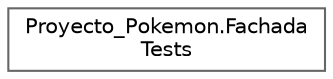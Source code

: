 digraph "Graphical Class Hierarchy"
{
 // INTERACTIVE_SVG=YES
 // LATEX_PDF_SIZE
  bgcolor="transparent";
  edge [fontname=Helvetica,fontsize=10,labelfontname=Helvetica,labelfontsize=10];
  node [fontname=Helvetica,fontsize=10,shape=box,height=0.2,width=0.4];
  rankdir="LR";
  Node0 [id="Node000000",label="Proyecto_Pokemon.Fachada\lTests",height=0.2,width=0.4,color="grey40", fillcolor="white", style="filled",URL="$classProyecto__Pokemon_1_1FachadaTests.html",tooltip=" "];
}
